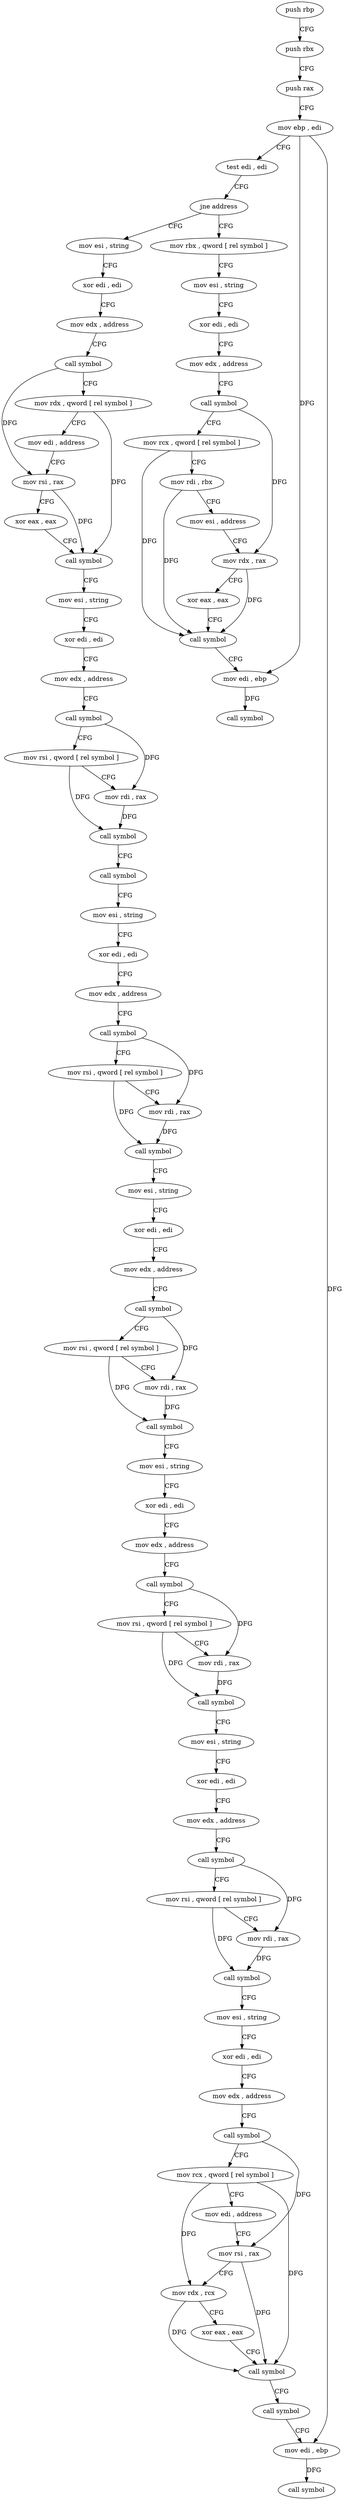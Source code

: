 digraph "func" {
"4200176" [label = "push rbp" ]
"4200177" [label = "push rbx" ]
"4200178" [label = "push rax" ]
"4200179" [label = "mov ebp , edi" ]
"4200181" [label = "test edi , edi" ]
"4200183" [label = "jne address" ]
"4200447" [label = "mov rbx , qword [ rel symbol ]" ]
"4200189" [label = "mov esi , string" ]
"4200454" [label = "mov esi , string" ]
"4200459" [label = "xor edi , edi" ]
"4200461" [label = "mov edx , address" ]
"4200466" [label = "call symbol" ]
"4200471" [label = "mov rcx , qword [ rel symbol ]" ]
"4200478" [label = "mov rdi , rbx" ]
"4200481" [label = "mov esi , address" ]
"4200486" [label = "mov rdx , rax" ]
"4200489" [label = "xor eax , eax" ]
"4200491" [label = "call symbol" ]
"4200496" [label = "mov edi , ebp" ]
"4200498" [label = "call symbol" ]
"4200194" [label = "xor edi , edi" ]
"4200196" [label = "mov edx , address" ]
"4200201" [label = "call symbol" ]
"4200206" [label = "mov rdx , qword [ rel symbol ]" ]
"4200213" [label = "mov edi , address" ]
"4200218" [label = "mov rsi , rax" ]
"4200221" [label = "xor eax , eax" ]
"4200223" [label = "call symbol" ]
"4200228" [label = "mov esi , string" ]
"4200233" [label = "xor edi , edi" ]
"4200235" [label = "mov edx , address" ]
"4200240" [label = "call symbol" ]
"4200245" [label = "mov rsi , qword [ rel symbol ]" ]
"4200252" [label = "mov rdi , rax" ]
"4200255" [label = "call symbol" ]
"4200260" [label = "call symbol" ]
"4200265" [label = "mov esi , string" ]
"4200270" [label = "xor edi , edi" ]
"4200272" [label = "mov edx , address" ]
"4200277" [label = "call symbol" ]
"4200282" [label = "mov rsi , qword [ rel symbol ]" ]
"4200289" [label = "mov rdi , rax" ]
"4200292" [label = "call symbol" ]
"4200297" [label = "mov esi , string" ]
"4200302" [label = "xor edi , edi" ]
"4200304" [label = "mov edx , address" ]
"4200309" [label = "call symbol" ]
"4200314" [label = "mov rsi , qword [ rel symbol ]" ]
"4200321" [label = "mov rdi , rax" ]
"4200324" [label = "call symbol" ]
"4200329" [label = "mov esi , string" ]
"4200334" [label = "xor edi , edi" ]
"4200336" [label = "mov edx , address" ]
"4200341" [label = "call symbol" ]
"4200346" [label = "mov rsi , qword [ rel symbol ]" ]
"4200353" [label = "mov rdi , rax" ]
"4200356" [label = "call symbol" ]
"4200361" [label = "mov esi , string" ]
"4200366" [label = "xor edi , edi" ]
"4200368" [label = "mov edx , address" ]
"4200373" [label = "call symbol" ]
"4200378" [label = "mov rsi , qword [ rel symbol ]" ]
"4200385" [label = "mov rdi , rax" ]
"4200388" [label = "call symbol" ]
"4200393" [label = "mov esi , string" ]
"4200398" [label = "xor edi , edi" ]
"4200400" [label = "mov edx , address" ]
"4200405" [label = "call symbol" ]
"4200410" [label = "mov rcx , qword [ rel symbol ]" ]
"4200417" [label = "mov edi , address" ]
"4200422" [label = "mov rsi , rax" ]
"4200425" [label = "mov rdx , rcx" ]
"4200428" [label = "xor eax , eax" ]
"4200430" [label = "call symbol" ]
"4200435" [label = "call symbol" ]
"4200440" [label = "mov edi , ebp" ]
"4200442" [label = "call symbol" ]
"4200176" -> "4200177" [ label = "CFG" ]
"4200177" -> "4200178" [ label = "CFG" ]
"4200178" -> "4200179" [ label = "CFG" ]
"4200179" -> "4200181" [ label = "CFG" ]
"4200179" -> "4200496" [ label = "DFG" ]
"4200179" -> "4200440" [ label = "DFG" ]
"4200181" -> "4200183" [ label = "CFG" ]
"4200183" -> "4200447" [ label = "CFG" ]
"4200183" -> "4200189" [ label = "CFG" ]
"4200447" -> "4200454" [ label = "CFG" ]
"4200189" -> "4200194" [ label = "CFG" ]
"4200454" -> "4200459" [ label = "CFG" ]
"4200459" -> "4200461" [ label = "CFG" ]
"4200461" -> "4200466" [ label = "CFG" ]
"4200466" -> "4200471" [ label = "CFG" ]
"4200466" -> "4200486" [ label = "DFG" ]
"4200471" -> "4200478" [ label = "CFG" ]
"4200471" -> "4200491" [ label = "DFG" ]
"4200478" -> "4200481" [ label = "CFG" ]
"4200478" -> "4200491" [ label = "DFG" ]
"4200481" -> "4200486" [ label = "CFG" ]
"4200486" -> "4200489" [ label = "CFG" ]
"4200486" -> "4200491" [ label = "DFG" ]
"4200489" -> "4200491" [ label = "CFG" ]
"4200491" -> "4200496" [ label = "CFG" ]
"4200496" -> "4200498" [ label = "DFG" ]
"4200194" -> "4200196" [ label = "CFG" ]
"4200196" -> "4200201" [ label = "CFG" ]
"4200201" -> "4200206" [ label = "CFG" ]
"4200201" -> "4200218" [ label = "DFG" ]
"4200206" -> "4200213" [ label = "CFG" ]
"4200206" -> "4200223" [ label = "DFG" ]
"4200213" -> "4200218" [ label = "CFG" ]
"4200218" -> "4200221" [ label = "CFG" ]
"4200218" -> "4200223" [ label = "DFG" ]
"4200221" -> "4200223" [ label = "CFG" ]
"4200223" -> "4200228" [ label = "CFG" ]
"4200228" -> "4200233" [ label = "CFG" ]
"4200233" -> "4200235" [ label = "CFG" ]
"4200235" -> "4200240" [ label = "CFG" ]
"4200240" -> "4200245" [ label = "CFG" ]
"4200240" -> "4200252" [ label = "DFG" ]
"4200245" -> "4200252" [ label = "CFG" ]
"4200245" -> "4200255" [ label = "DFG" ]
"4200252" -> "4200255" [ label = "DFG" ]
"4200255" -> "4200260" [ label = "CFG" ]
"4200260" -> "4200265" [ label = "CFG" ]
"4200265" -> "4200270" [ label = "CFG" ]
"4200270" -> "4200272" [ label = "CFG" ]
"4200272" -> "4200277" [ label = "CFG" ]
"4200277" -> "4200282" [ label = "CFG" ]
"4200277" -> "4200289" [ label = "DFG" ]
"4200282" -> "4200289" [ label = "CFG" ]
"4200282" -> "4200292" [ label = "DFG" ]
"4200289" -> "4200292" [ label = "DFG" ]
"4200292" -> "4200297" [ label = "CFG" ]
"4200297" -> "4200302" [ label = "CFG" ]
"4200302" -> "4200304" [ label = "CFG" ]
"4200304" -> "4200309" [ label = "CFG" ]
"4200309" -> "4200314" [ label = "CFG" ]
"4200309" -> "4200321" [ label = "DFG" ]
"4200314" -> "4200321" [ label = "CFG" ]
"4200314" -> "4200324" [ label = "DFG" ]
"4200321" -> "4200324" [ label = "DFG" ]
"4200324" -> "4200329" [ label = "CFG" ]
"4200329" -> "4200334" [ label = "CFG" ]
"4200334" -> "4200336" [ label = "CFG" ]
"4200336" -> "4200341" [ label = "CFG" ]
"4200341" -> "4200346" [ label = "CFG" ]
"4200341" -> "4200353" [ label = "DFG" ]
"4200346" -> "4200353" [ label = "CFG" ]
"4200346" -> "4200356" [ label = "DFG" ]
"4200353" -> "4200356" [ label = "DFG" ]
"4200356" -> "4200361" [ label = "CFG" ]
"4200361" -> "4200366" [ label = "CFG" ]
"4200366" -> "4200368" [ label = "CFG" ]
"4200368" -> "4200373" [ label = "CFG" ]
"4200373" -> "4200378" [ label = "CFG" ]
"4200373" -> "4200385" [ label = "DFG" ]
"4200378" -> "4200385" [ label = "CFG" ]
"4200378" -> "4200388" [ label = "DFG" ]
"4200385" -> "4200388" [ label = "DFG" ]
"4200388" -> "4200393" [ label = "CFG" ]
"4200393" -> "4200398" [ label = "CFG" ]
"4200398" -> "4200400" [ label = "CFG" ]
"4200400" -> "4200405" [ label = "CFG" ]
"4200405" -> "4200410" [ label = "CFG" ]
"4200405" -> "4200422" [ label = "DFG" ]
"4200410" -> "4200417" [ label = "CFG" ]
"4200410" -> "4200425" [ label = "DFG" ]
"4200410" -> "4200430" [ label = "DFG" ]
"4200417" -> "4200422" [ label = "CFG" ]
"4200422" -> "4200425" [ label = "CFG" ]
"4200422" -> "4200430" [ label = "DFG" ]
"4200425" -> "4200428" [ label = "CFG" ]
"4200425" -> "4200430" [ label = "DFG" ]
"4200428" -> "4200430" [ label = "CFG" ]
"4200430" -> "4200435" [ label = "CFG" ]
"4200435" -> "4200440" [ label = "CFG" ]
"4200440" -> "4200442" [ label = "DFG" ]
}

